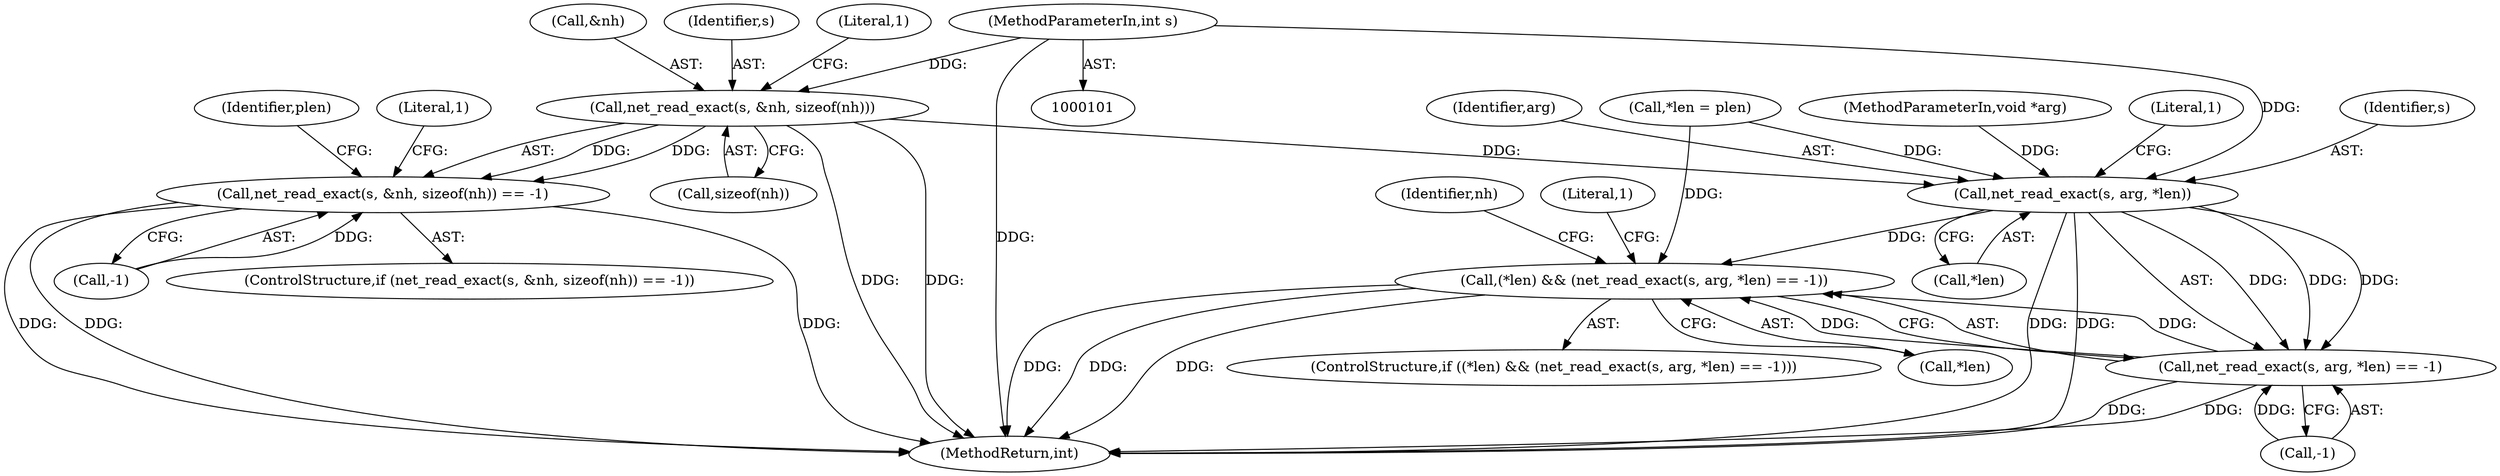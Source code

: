 digraph "0_aircrack-ng_88702a3ce4c28a973bf69023cd0312f412f6193e@API" {
"1000110" [label="(Call,net_read_exact(s, &nh, sizeof(nh)))"];
"1000102" [label="(MethodParameterIn,int s)"];
"1000109" [label="(Call,net_read_exact(s, &nh, sizeof(nh)) == -1)"];
"1000156" [label="(Call,net_read_exact(s, arg, *len))"];
"1000152" [label="(Call,(*len) && (net_read_exact(s, arg, *len) == -1))"];
"1000155" [label="(Call,net_read_exact(s, arg, *len) == -1)"];
"1000112" [label="(Call,&nh)"];
"1000169" [label="(Identifier,nh)"];
"1000116" [label="(Call,-1)"];
"1000114" [label="(Call,sizeof(nh))"];
"1000152" [label="(Call,(*len) && (net_read_exact(s, arg, *len) == -1))"];
"1000166" [label="(Literal,1)"];
"1000111" [label="(Identifier,s)"];
"1000147" [label="(Call,*len = plen)"];
"1000108" [label="(ControlStructure,if (net_read_exact(s, &nh, sizeof(nh)) == -1))"];
"1000158" [label="(Identifier,arg)"];
"1000103" [label="(MethodParameterIn,void *arg)"];
"1000151" [label="(ControlStructure,if ((*len) && (net_read_exact(s, arg, *len) == -1)))"];
"1000109" [label="(Call,net_read_exact(s, &nh, sizeof(nh)) == -1)"];
"1000110" [label="(Call,net_read_exact(s, &nh, sizeof(nh)))"];
"1000171" [label="(MethodReturn,int)"];
"1000162" [label="(Literal,1)"];
"1000121" [label="(Literal,1)"];
"1000153" [label="(Call,*len)"];
"1000155" [label="(Call,net_read_exact(s, arg, *len) == -1)"];
"1000102" [label="(MethodParameterIn,int s)"];
"1000123" [label="(Identifier,plen)"];
"1000157" [label="(Identifier,s)"];
"1000161" [label="(Call,-1)"];
"1000156" [label="(Call,net_read_exact(s, arg, *len))"];
"1000159" [label="(Call,*len)"];
"1000117" [label="(Literal,1)"];
"1000110" -> "1000109"  [label="AST: "];
"1000110" -> "1000114"  [label="CFG: "];
"1000111" -> "1000110"  [label="AST: "];
"1000112" -> "1000110"  [label="AST: "];
"1000114" -> "1000110"  [label="AST: "];
"1000117" -> "1000110"  [label="CFG: "];
"1000110" -> "1000171"  [label="DDG: "];
"1000110" -> "1000171"  [label="DDG: "];
"1000110" -> "1000109"  [label="DDG: "];
"1000110" -> "1000109"  [label="DDG: "];
"1000102" -> "1000110"  [label="DDG: "];
"1000110" -> "1000156"  [label="DDG: "];
"1000102" -> "1000101"  [label="AST: "];
"1000102" -> "1000171"  [label="DDG: "];
"1000102" -> "1000156"  [label="DDG: "];
"1000109" -> "1000108"  [label="AST: "];
"1000109" -> "1000116"  [label="CFG: "];
"1000116" -> "1000109"  [label="AST: "];
"1000121" -> "1000109"  [label="CFG: "];
"1000123" -> "1000109"  [label="CFG: "];
"1000109" -> "1000171"  [label="DDG: "];
"1000109" -> "1000171"  [label="DDG: "];
"1000109" -> "1000171"  [label="DDG: "];
"1000116" -> "1000109"  [label="DDG: "];
"1000156" -> "1000155"  [label="AST: "];
"1000156" -> "1000159"  [label="CFG: "];
"1000157" -> "1000156"  [label="AST: "];
"1000158" -> "1000156"  [label="AST: "];
"1000159" -> "1000156"  [label="AST: "];
"1000162" -> "1000156"  [label="CFG: "];
"1000156" -> "1000171"  [label="DDG: "];
"1000156" -> "1000171"  [label="DDG: "];
"1000156" -> "1000152"  [label="DDG: "];
"1000156" -> "1000155"  [label="DDG: "];
"1000156" -> "1000155"  [label="DDG: "];
"1000156" -> "1000155"  [label="DDG: "];
"1000103" -> "1000156"  [label="DDG: "];
"1000147" -> "1000156"  [label="DDG: "];
"1000152" -> "1000151"  [label="AST: "];
"1000152" -> "1000153"  [label="CFG: "];
"1000152" -> "1000155"  [label="CFG: "];
"1000153" -> "1000152"  [label="AST: "];
"1000155" -> "1000152"  [label="AST: "];
"1000166" -> "1000152"  [label="CFG: "];
"1000169" -> "1000152"  [label="CFG: "];
"1000152" -> "1000171"  [label="DDG: "];
"1000152" -> "1000171"  [label="DDG: "];
"1000152" -> "1000171"  [label="DDG: "];
"1000147" -> "1000152"  [label="DDG: "];
"1000155" -> "1000152"  [label="DDG: "];
"1000155" -> "1000152"  [label="DDG: "];
"1000155" -> "1000161"  [label="CFG: "];
"1000161" -> "1000155"  [label="AST: "];
"1000155" -> "1000171"  [label="DDG: "];
"1000155" -> "1000171"  [label="DDG: "];
"1000161" -> "1000155"  [label="DDG: "];
}
